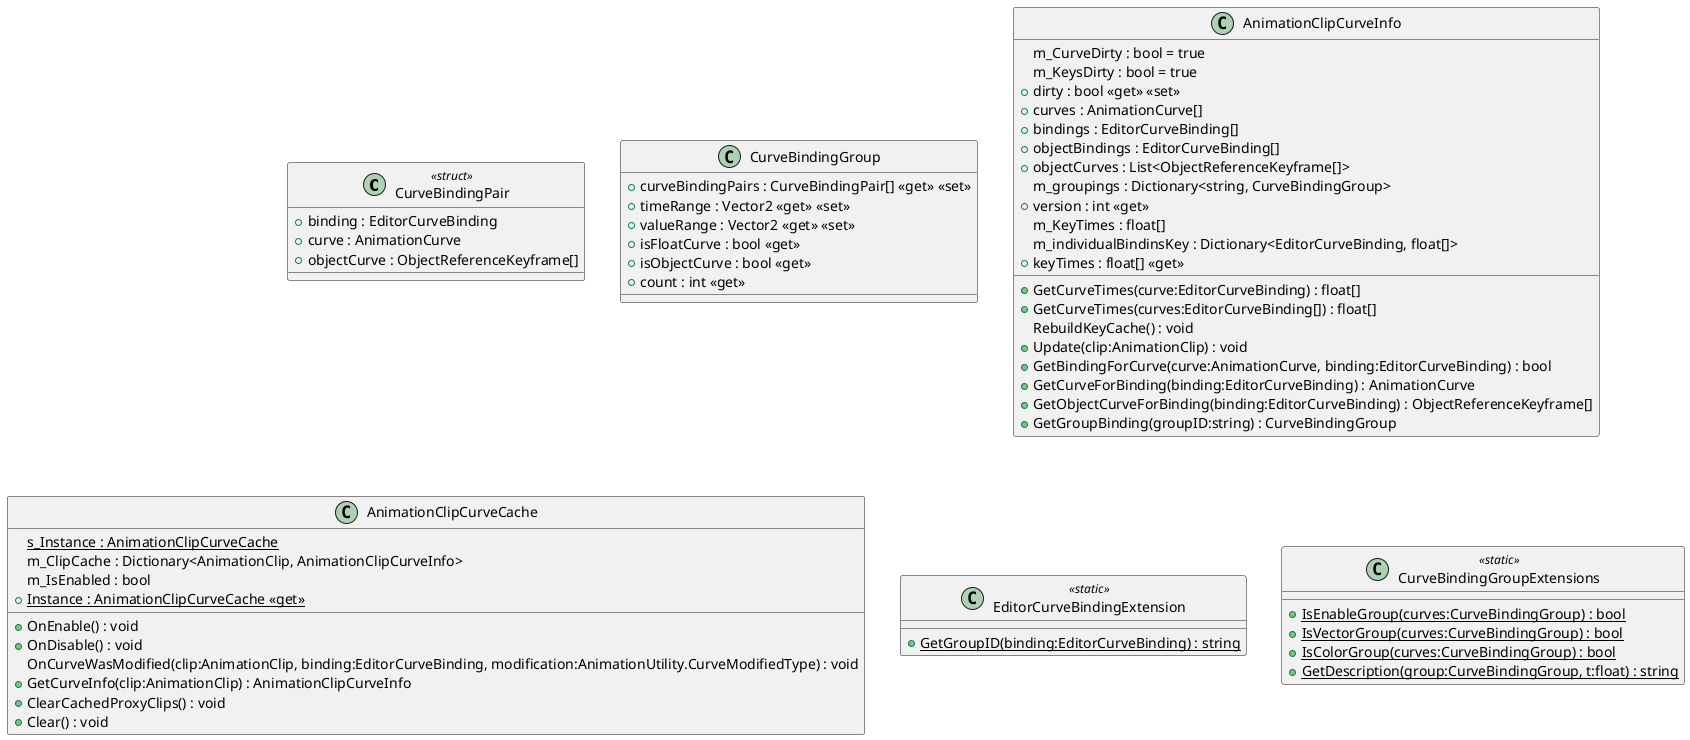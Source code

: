 @startuml
class CurveBindingPair <<struct>> {
    + binding : EditorCurveBinding
    + curve : AnimationCurve
    + objectCurve : ObjectReferenceKeyframe[]
}
class CurveBindingGroup {
    + curveBindingPairs : CurveBindingPair[] <<get>> <<set>>
    + timeRange : Vector2 <<get>> <<set>>
    + valueRange : Vector2 <<get>> <<set>>
    + isFloatCurve : bool <<get>>
    + isObjectCurve : bool <<get>>
    + count : int <<get>>
}
class AnimationClipCurveInfo {
    m_CurveDirty : bool = true
    m_KeysDirty : bool = true
    + dirty : bool <<get>> <<set>>
    + curves : AnimationCurve[]
    + bindings : EditorCurveBinding[]
    + objectBindings : EditorCurveBinding[]
    + objectCurves : List<ObjectReferenceKeyframe[]>
    m_groupings : Dictionary<string, CurveBindingGroup>
    + version : int <<get>>
    m_KeyTimes : float[]
    m_individualBindinsKey : Dictionary<EditorCurveBinding, float[]>
    + keyTimes : float[] <<get>>
    + GetCurveTimes(curve:EditorCurveBinding) : float[]
    + GetCurveTimes(curves:EditorCurveBinding[]) : float[]
    RebuildKeyCache() : void
    + Update(clip:AnimationClip) : void
    + GetBindingForCurve(curve:AnimationCurve, binding:EditorCurveBinding) : bool
    + GetCurveForBinding(binding:EditorCurveBinding) : AnimationCurve
    + GetObjectCurveForBinding(binding:EditorCurveBinding) : ObjectReferenceKeyframe[]
    + GetGroupBinding(groupID:string) : CurveBindingGroup
}
class AnimationClipCurveCache {
    {static} s_Instance : AnimationClipCurveCache
    m_ClipCache : Dictionary<AnimationClip, AnimationClipCurveInfo>
    m_IsEnabled : bool
    + {static} Instance : AnimationClipCurveCache <<get>>
    + OnEnable() : void
    + OnDisable() : void
    OnCurveWasModified(clip:AnimationClip, binding:EditorCurveBinding, modification:AnimationUtility.CurveModifiedType) : void
    + GetCurveInfo(clip:AnimationClip) : AnimationClipCurveInfo
    + ClearCachedProxyClips() : void
    + Clear() : void
}
class EditorCurveBindingExtension <<static>> {
    + {static} GetGroupID(binding:EditorCurveBinding) : string
}
class CurveBindingGroupExtensions <<static>> {
    + {static} IsEnableGroup(curves:CurveBindingGroup) : bool
    + {static} IsVectorGroup(curves:CurveBindingGroup) : bool
    + {static} IsColorGroup(curves:CurveBindingGroup) : bool
    + {static} GetDescription(group:CurveBindingGroup, t:float) : string
}
@enduml
